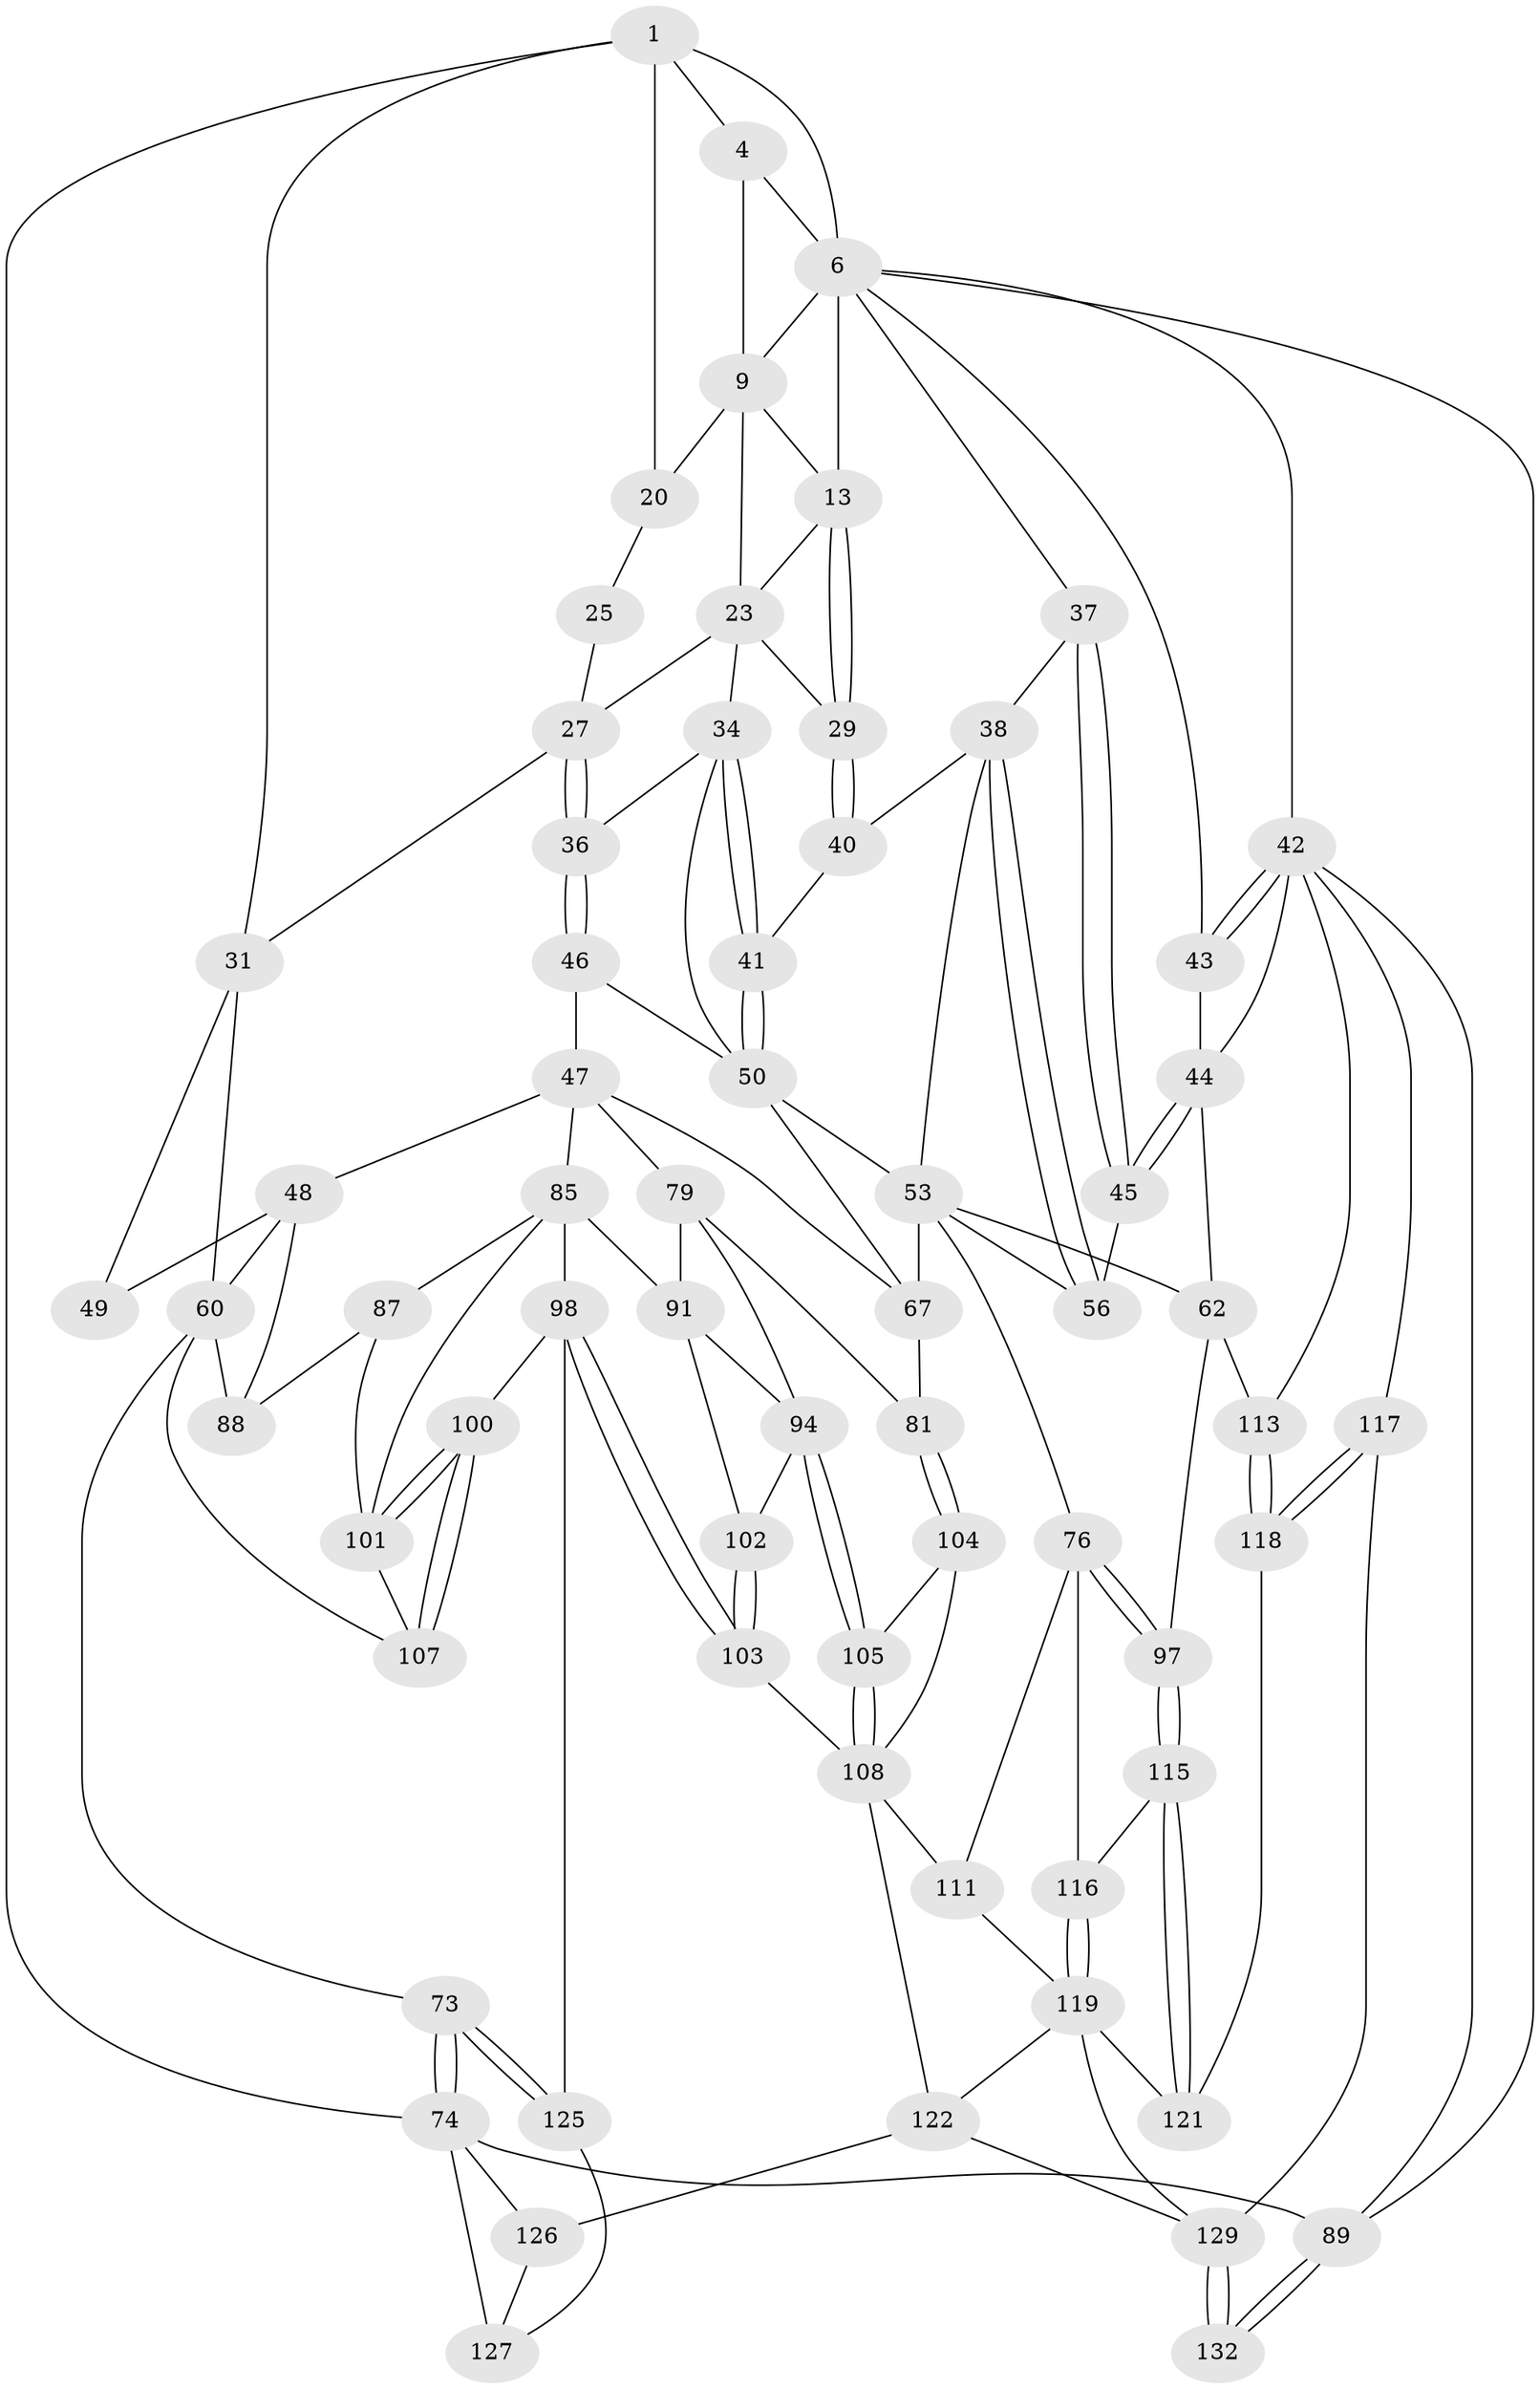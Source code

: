 // original degree distribution, {3: 0.022556390977443608, 5: 0.518796992481203, 4: 0.23308270676691728, 6: 0.22556390977443608}
// Generated by graph-tools (version 1.1) at 2025/17/03/09/25 04:17:14]
// undirected, 66 vertices, 149 edges
graph export_dot {
graph [start="1"]
  node [color=gray90,style=filled];
  1 [pos="+0.8554270648031281+0",super="+2"];
  4 [pos="+0.4771714294015367+0",super="+5"];
  6 [pos="+0.8733831385797254+0.03228952737135366",super="+7+15"];
  9 [pos="+0.6691578785370839+0.10890436863700562",super="+10"];
  13 [pos="+0.6974961552114529+0.21227861870091008",super="+14"];
  20 [pos="+0.17169400875651064+0.13647117097356423",super="+22"];
  23 [pos="+0.4812154951793134+0.1382927070776408",super="+26"];
  25 [pos="+0.3752920669384255+0.180812679609629"];
  27 [pos="+0.3317125145841951+0.3125267226940369",super="+28"];
  29 [pos="+0.5861512124506275+0.2899106900954699"];
  31 [pos="+0.20167928974241234+0.27688915605312575",super="+32"];
  34 [pos="+0.4477194138029942+0.3366364459089658",super="+35"];
  36 [pos="+0.35230786001023523+0.3463160235117402"];
  37 [pos="+0.8280147880856208+0.2471960698629074"];
  38 [pos="+0.6732663035293173+0.40668229400094347",super="+39"];
  40 [pos="+0.5975267031516429+0.3588416309968871"];
  41 [pos="+0.5893564029325585+0.3641174672835636"];
  42 [pos="+1+0.3663773997796085",super="+83"];
  43 [pos="+1+0.371647477598125"];
  44 [pos="+0.927652135528238+0.4989310804799128",super="+61"];
  45 [pos="+0.8016237139847507+0.4539102219707"];
  46 [pos="+0.3232598862116501+0.4517555362835065"];
  47 [pos="+0.29463469490059174+0.47547805467612597",super="+64"];
  48 [pos="+0.16082607244082045+0.4273751375304742",super="+58"];
  49 [pos="+0.15473079910942072+0.3709357933404384"];
  50 [pos="+0.4792525332108858+0.44068473834112654",super="+51"];
  53 [pos="+0.5906570681992355+0.5328492453658673",super="+57+54"];
  56 [pos="+0.7346240959257597+0.4630268602969969"];
  60 [pos="+0+0.5069731567134826",super="+71"];
  62 [pos="+0.7647939025838054+0.6200143648067046",super="+96"];
  67 [pos="+0.4391661901033715+0.5396461003040585",super="+70"];
  73 [pos="+0+0.9423264697341109"];
  74 [pos="+0+1",super="+75"];
  76 [pos="+0.6279883392586727+0.6848922609751668",super="+77"];
  79 [pos="+0.323386741982502+0.6090383303633117",super="+80+82"];
  81 [pos="+0.4799568852142786+0.6604663918733326"];
  85 [pos="+0.15188888252793056+0.607039737859352",super="+93+86"];
  87 [pos="+0.04879857175110511+0.6968047951962288"];
  88 [pos="+0.03330522711037393+0.6565507762848374"];
  89 [pos="+1+1"];
  91 [pos="+0.28241125849159426+0.6621566003961895",super="+92"];
  94 [pos="+0.34790720815024206+0.6960096046295189",super="+95"];
  97 [pos="+0.7257389307297722+0.8052489116391008"];
  98 [pos="+0.1915046847038876+0.8110091648547774",super="+99"];
  100 [pos="+0.12217971847368865+0.7984323420215165"];
  101 [pos="+0.1059952984922083+0.7396687649388434",super="+106"];
  102 [pos="+0.27916196730011356+0.7502886005358502"];
  103 [pos="+0.264168721490207+0.8357752700857546"];
  104 [pos="+0.44880010174186874+0.7122210769007579"];
  105 [pos="+0.3650827826881229+0.7199305974817358"];
  107 [pos="+0+0.8157327873325532"];
  108 [pos="+0.3252383038511051+0.8735912057408135",super="+109+112"];
  111 [pos="+0.499030478160534+0.8291937787098425"];
  113 [pos="+0.8732310575411661+0.7196573415112089"];
  115 [pos="+0.7257279146993003+0.8053391008215911"];
  116 [pos="+0.5997447813177772+0.8257145096762695"];
  117 [pos="+0.8937859956418853+0.8906591321667958"];
  118 [pos="+0.8761416405480645+0.8451169386270062"];
  119 [pos="+0.6230052793575721+1",super="+124+120"];
  121 [pos="+0.7291049824821361+0.8392471746671368"];
  122 [pos="+0.5693731469272585+1",super="+123"];
  125 [pos="+0.1295401198689666+0.868804449841716"];
  126 [pos="+0.27934146249815317+1"];
  127 [pos="+0.1301502930019499+0.8869085377920194",super="+128"];
  129 [pos="+0.8614180476866345+0.9227440944679194",super="+130"];
  132 [pos="+1+1"];
  1 -- 6 [weight=2];
  1 -- 4;
  1 -- 20;
  1 -- 31 [weight=2];
  1 -- 74;
  4 -- 6;
  4 -- 9;
  6 -- 37;
  6 -- 9;
  6 -- 13;
  6 -- 89;
  6 -- 42;
  6 -- 43;
  9 -- 13;
  9 -- 20 [weight=2];
  9 -- 23;
  13 -- 29;
  13 -- 29;
  13 -- 23;
  20 -- 25;
  23 -- 34;
  23 -- 27;
  23 -- 29;
  25 -- 27;
  27 -- 36;
  27 -- 36;
  27 -- 31;
  29 -- 40;
  29 -- 40;
  31 -- 49 [weight=2];
  31 -- 60;
  34 -- 41;
  34 -- 41;
  34 -- 50;
  34 -- 36;
  36 -- 46;
  36 -- 46;
  37 -- 38;
  37 -- 45;
  37 -- 45;
  38 -- 56;
  38 -- 56;
  38 -- 40;
  38 -- 53;
  40 -- 41;
  41 -- 50;
  41 -- 50;
  42 -- 43;
  42 -- 43;
  42 -- 113;
  42 -- 117;
  42 -- 89;
  42 -- 44;
  43 -- 44;
  44 -- 45;
  44 -- 45;
  44 -- 62;
  45 -- 56;
  46 -- 47;
  46 -- 50;
  47 -- 48 [weight=2];
  47 -- 67;
  47 -- 85;
  47 -- 79 [weight=2];
  48 -- 49;
  48 -- 88;
  48 -- 60;
  50 -- 67;
  50 -- 53;
  53 -- 56;
  53 -- 76 [weight=2];
  53 -- 62;
  53 -- 67;
  60 -- 88;
  60 -- 73;
  60 -- 107;
  62 -- 97;
  62 -- 113;
  67 -- 81;
  73 -- 74;
  73 -- 74;
  73 -- 125;
  73 -- 125;
  74 -- 127 [weight=2];
  74 -- 89;
  74 -- 126;
  76 -- 97;
  76 -- 97;
  76 -- 116;
  76 -- 111;
  79 -- 91;
  79 -- 81;
  79 -- 94;
  81 -- 104;
  81 -- 104;
  85 -- 98;
  85 -- 101;
  85 -- 87;
  85 -- 91;
  87 -- 88;
  87 -- 101;
  89 -- 132;
  89 -- 132;
  91 -- 102;
  91 -- 94;
  94 -- 105;
  94 -- 105;
  94 -- 102;
  97 -- 115;
  97 -- 115;
  98 -- 103;
  98 -- 103;
  98 -- 100;
  98 -- 125;
  100 -- 101;
  100 -- 101;
  100 -- 107;
  100 -- 107;
  101 -- 107;
  102 -- 103;
  102 -- 103;
  103 -- 108;
  104 -- 105;
  104 -- 108;
  105 -- 108;
  105 -- 108;
  108 -- 111;
  108 -- 122;
  111 -- 119;
  113 -- 118;
  113 -- 118;
  115 -- 116;
  115 -- 121;
  115 -- 121;
  116 -- 119;
  116 -- 119;
  117 -- 118;
  117 -- 118;
  117 -- 129;
  118 -- 121;
  119 -- 121;
  119 -- 122;
  119 -- 129;
  122 -- 129;
  122 -- 126;
  125 -- 127;
  126 -- 127;
  129 -- 132 [weight=2];
  129 -- 132;
}
